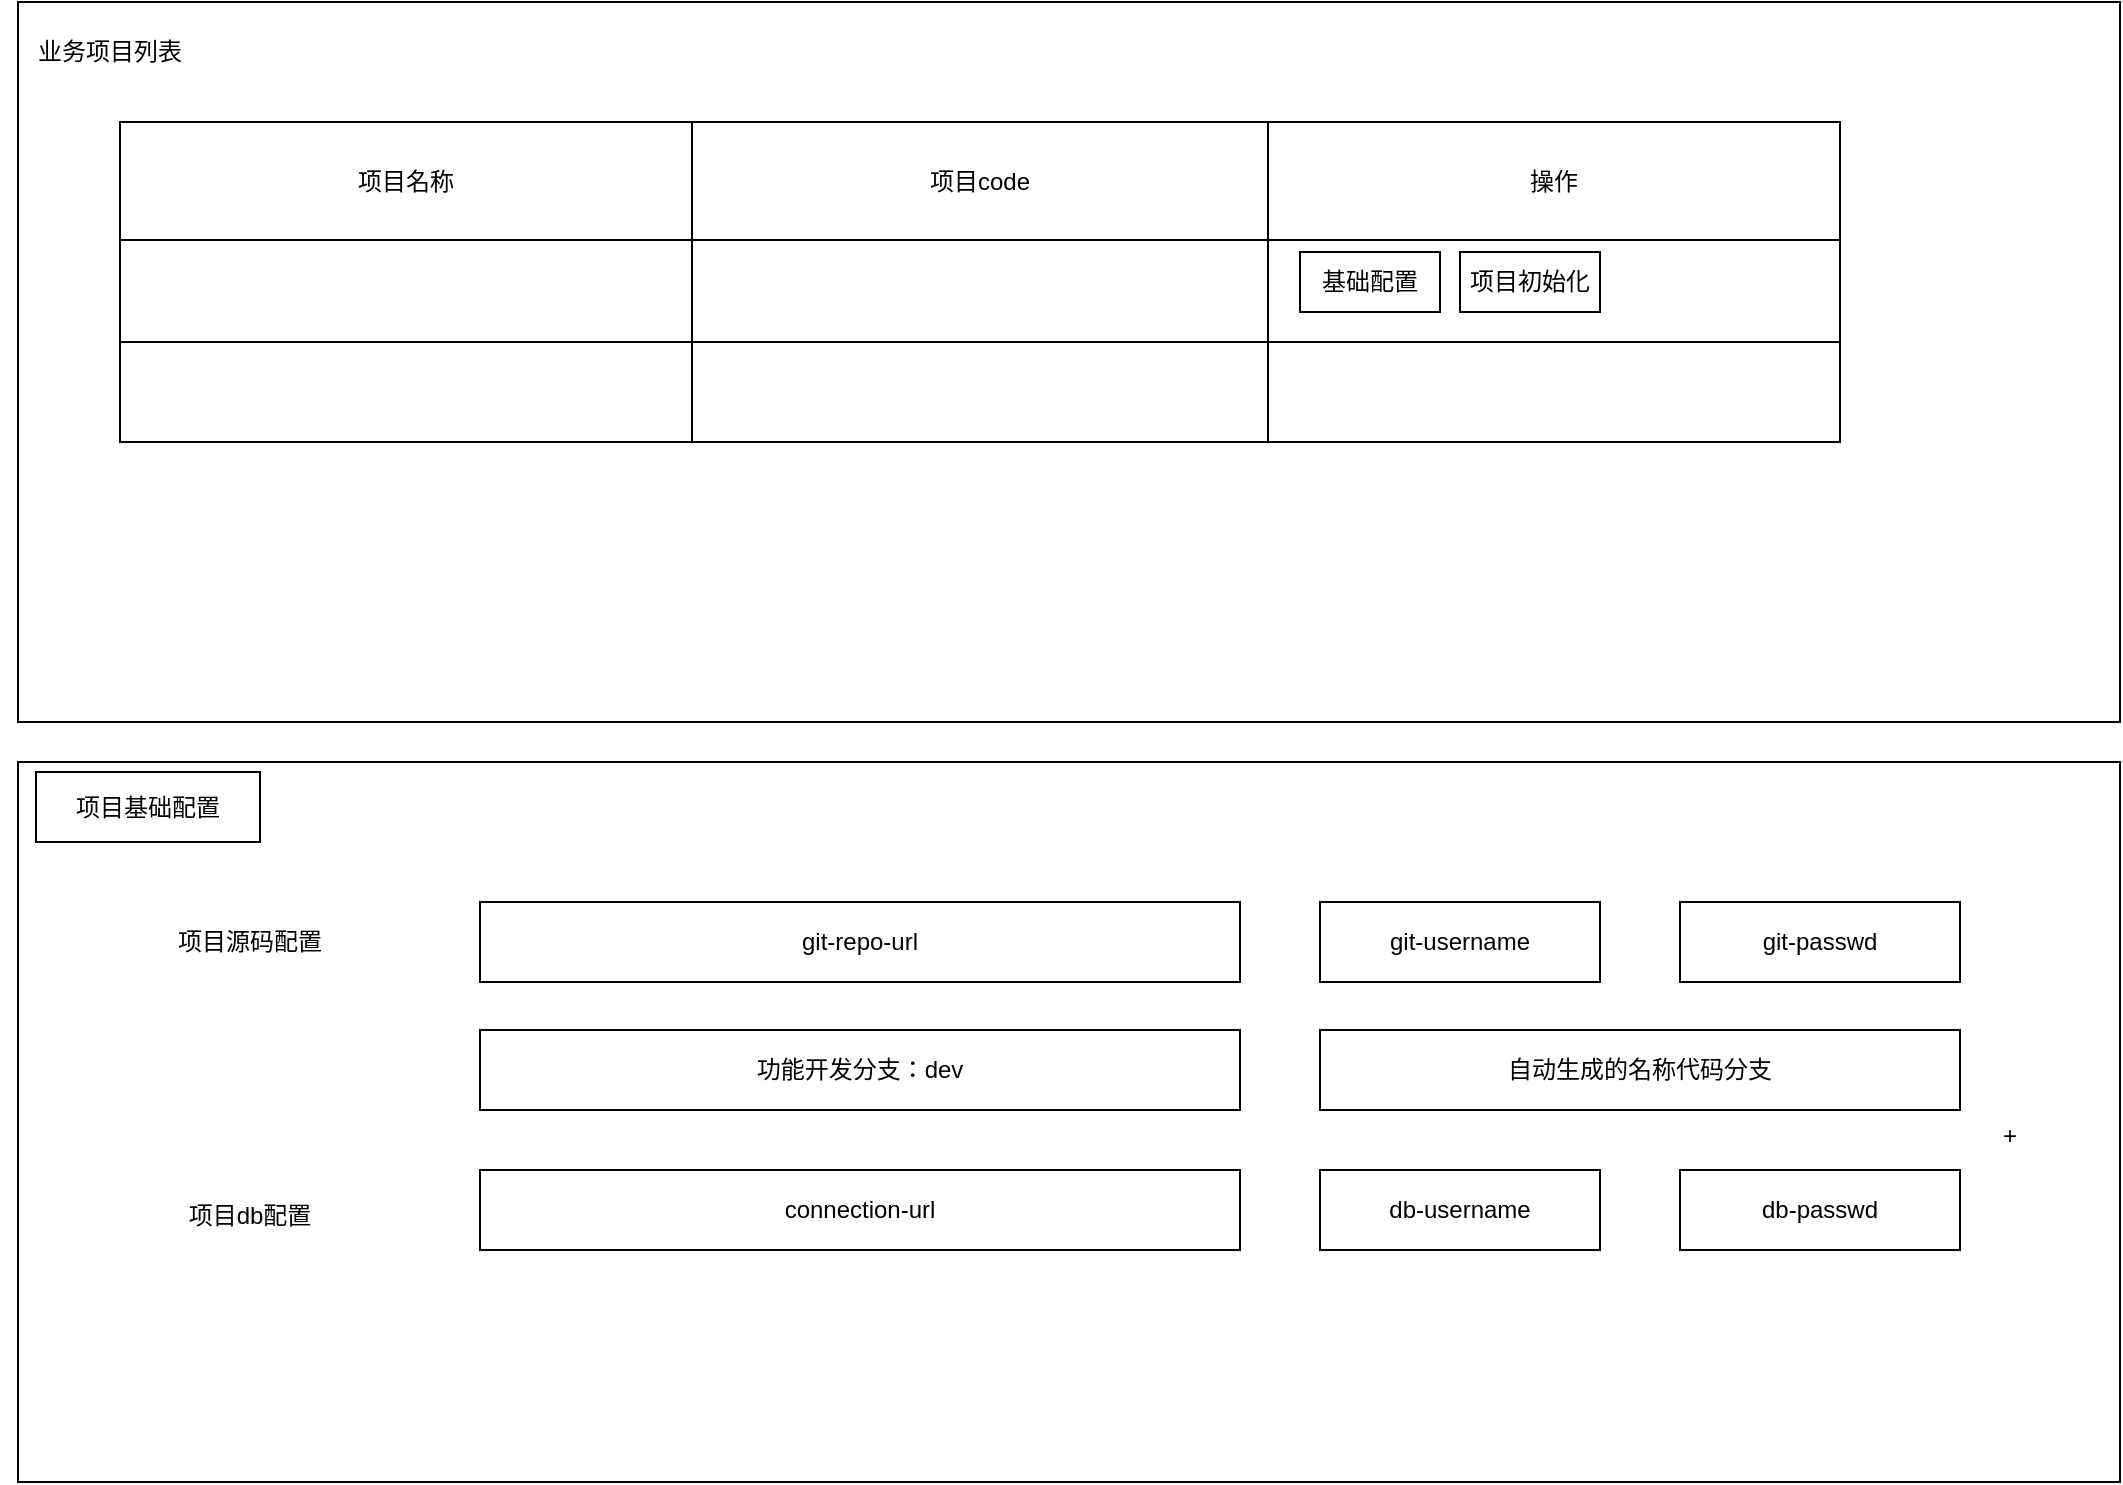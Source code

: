 <mxfile version="14.4.2" type="github">
  <diagram id="CqKgXVSQxGHPNevCZqUV" name="Page-1">
    <mxGraphModel dx="1463" dy="759" grid="1" gridSize="10" guides="1" tooltips="1" connect="1" arrows="1" fold="1" page="1" pageScale="1" pageWidth="827" pageHeight="1169" math="0" shadow="0">
      <root>
        <mxCell id="0" />
        <mxCell id="1" parent="0" />
        <mxCell id="DJcWxmNhIZkxOvcVtfXt-1" value="" style="rounded=0;whiteSpace=wrap;html=1;" vertex="1" parent="1">
          <mxGeometry x="9" y="20" width="1051" height="360" as="geometry" />
        </mxCell>
        <mxCell id="DJcWxmNhIZkxOvcVtfXt-2" value="业务项目列表" style="text;html=1;strokeColor=none;fillColor=none;align=center;verticalAlign=middle;whiteSpace=wrap;rounded=0;perimeterSpacing=1;" vertex="1" parent="1">
          <mxGeometry y="30" width="110" height="30" as="geometry" />
        </mxCell>
        <mxCell id="DJcWxmNhIZkxOvcVtfXt-3" value="" style="shape=table;html=1;whiteSpace=wrap;startSize=0;container=1;collapsible=0;childLayout=tableLayout;" vertex="1" parent="1">
          <mxGeometry x="60" y="80" width="860" height="160" as="geometry" />
        </mxCell>
        <mxCell id="DJcWxmNhIZkxOvcVtfXt-4" value="" style="shape=partialRectangle;html=1;whiteSpace=wrap;collapsible=0;dropTarget=0;pointerEvents=0;fillColor=none;top=0;left=0;bottom=0;right=0;points=[[0,0.5],[1,0.5]];portConstraint=eastwest;" vertex="1" parent="DJcWxmNhIZkxOvcVtfXt-3">
          <mxGeometry width="860" height="59" as="geometry" />
        </mxCell>
        <mxCell id="DJcWxmNhIZkxOvcVtfXt-5" value="项目名称" style="shape=partialRectangle;html=1;whiteSpace=wrap;connectable=0;fillColor=none;top=0;left=0;bottom=0;right=0;overflow=hidden;" vertex="1" parent="DJcWxmNhIZkxOvcVtfXt-4">
          <mxGeometry width="286" height="59" as="geometry" />
        </mxCell>
        <mxCell id="DJcWxmNhIZkxOvcVtfXt-6" value="项目code" style="shape=partialRectangle;html=1;whiteSpace=wrap;connectable=0;fillColor=none;top=0;left=0;bottom=0;right=0;overflow=hidden;" vertex="1" parent="DJcWxmNhIZkxOvcVtfXt-4">
          <mxGeometry x="286" width="288" height="59" as="geometry" />
        </mxCell>
        <mxCell id="DJcWxmNhIZkxOvcVtfXt-7" value="操作" style="shape=partialRectangle;html=1;whiteSpace=wrap;connectable=0;fillColor=none;top=0;left=0;bottom=0;right=0;overflow=hidden;" vertex="1" parent="DJcWxmNhIZkxOvcVtfXt-4">
          <mxGeometry x="574" width="286" height="59" as="geometry" />
        </mxCell>
        <mxCell id="DJcWxmNhIZkxOvcVtfXt-8" value="" style="shape=partialRectangle;html=1;whiteSpace=wrap;collapsible=0;dropTarget=0;pointerEvents=0;fillColor=none;top=0;left=0;bottom=0;right=0;points=[[0,0.5],[1,0.5]];portConstraint=eastwest;" vertex="1" parent="DJcWxmNhIZkxOvcVtfXt-3">
          <mxGeometry y="59" width="860" height="51" as="geometry" />
        </mxCell>
        <mxCell id="DJcWxmNhIZkxOvcVtfXt-9" value="" style="shape=partialRectangle;html=1;whiteSpace=wrap;connectable=0;fillColor=none;top=0;left=0;bottom=0;right=0;overflow=hidden;" vertex="1" parent="DJcWxmNhIZkxOvcVtfXt-8">
          <mxGeometry width="286" height="51" as="geometry" />
        </mxCell>
        <mxCell id="DJcWxmNhIZkxOvcVtfXt-10" value="" style="shape=partialRectangle;html=1;whiteSpace=wrap;connectable=0;fillColor=none;top=0;left=0;bottom=0;right=0;overflow=hidden;" vertex="1" parent="DJcWxmNhIZkxOvcVtfXt-8">
          <mxGeometry x="286" width="288" height="51" as="geometry" />
        </mxCell>
        <mxCell id="DJcWxmNhIZkxOvcVtfXt-11" value="" style="shape=partialRectangle;html=1;whiteSpace=wrap;connectable=0;fillColor=none;top=0;left=0;bottom=0;right=0;overflow=hidden;" vertex="1" parent="DJcWxmNhIZkxOvcVtfXt-8">
          <mxGeometry x="574" width="286" height="51" as="geometry" />
        </mxCell>
        <mxCell id="DJcWxmNhIZkxOvcVtfXt-12" value="" style="shape=partialRectangle;html=1;whiteSpace=wrap;collapsible=0;dropTarget=0;pointerEvents=0;fillColor=none;top=0;left=0;bottom=0;right=0;points=[[0,0.5],[1,0.5]];portConstraint=eastwest;" vertex="1" parent="DJcWxmNhIZkxOvcVtfXt-3">
          <mxGeometry y="110" width="860" height="50" as="geometry" />
        </mxCell>
        <mxCell id="DJcWxmNhIZkxOvcVtfXt-13" value="" style="shape=partialRectangle;html=1;whiteSpace=wrap;connectable=0;fillColor=none;top=0;left=0;bottom=0;right=0;overflow=hidden;" vertex="1" parent="DJcWxmNhIZkxOvcVtfXt-12">
          <mxGeometry width="286" height="50" as="geometry" />
        </mxCell>
        <mxCell id="DJcWxmNhIZkxOvcVtfXt-14" value="" style="shape=partialRectangle;html=1;whiteSpace=wrap;connectable=0;fillColor=none;top=0;left=0;bottom=0;right=0;overflow=hidden;" vertex="1" parent="DJcWxmNhIZkxOvcVtfXt-12">
          <mxGeometry x="286" width="288" height="50" as="geometry" />
        </mxCell>
        <mxCell id="DJcWxmNhIZkxOvcVtfXt-15" value="" style="shape=partialRectangle;html=1;whiteSpace=wrap;connectable=0;fillColor=none;top=0;left=0;bottom=0;right=0;overflow=hidden;" vertex="1" parent="DJcWxmNhIZkxOvcVtfXt-12">
          <mxGeometry x="574" width="286" height="50" as="geometry" />
        </mxCell>
        <mxCell id="DJcWxmNhIZkxOvcVtfXt-19" value="基础配置" style="rounded=0;whiteSpace=wrap;html=1;" vertex="1" parent="1">
          <mxGeometry x="650" y="145" width="70" height="30" as="geometry" />
        </mxCell>
        <mxCell id="DJcWxmNhIZkxOvcVtfXt-20" value="项目初始化" style="rounded=0;whiteSpace=wrap;html=1;" vertex="1" parent="1">
          <mxGeometry x="730" y="145" width="70" height="30" as="geometry" />
        </mxCell>
        <mxCell id="DJcWxmNhIZkxOvcVtfXt-21" value="" style="rounded=0;whiteSpace=wrap;html=1;" vertex="1" parent="1">
          <mxGeometry x="9" y="400" width="1051" height="360" as="geometry" />
        </mxCell>
        <mxCell id="DJcWxmNhIZkxOvcVtfXt-22" value="git-repo-url" style="rounded=0;whiteSpace=wrap;html=1;" vertex="1" parent="1">
          <mxGeometry x="240" y="470" width="380" height="40" as="geometry" />
        </mxCell>
        <mxCell id="DJcWxmNhIZkxOvcVtfXt-23" value="git-username" style="rounded=0;whiteSpace=wrap;html=1;" vertex="1" parent="1">
          <mxGeometry x="660" y="470" width="140" height="40" as="geometry" />
        </mxCell>
        <mxCell id="DJcWxmNhIZkxOvcVtfXt-24" value="git-passwd" style="rounded=0;whiteSpace=wrap;html=1;" vertex="1" parent="1">
          <mxGeometry x="840" y="470" width="140" height="40" as="geometry" />
        </mxCell>
        <mxCell id="DJcWxmNhIZkxOvcVtfXt-25" value="项目源码配置" style="text;html=1;strokeColor=none;fillColor=none;align=center;verticalAlign=middle;whiteSpace=wrap;rounded=0;" vertex="1" parent="1">
          <mxGeometry x="60" y="470" width="130" height="40" as="geometry" />
        </mxCell>
        <mxCell id="DJcWxmNhIZkxOvcVtfXt-26" value="项目db配置" style="text;html=1;strokeColor=none;fillColor=none;align=center;verticalAlign=middle;whiteSpace=wrap;rounded=0;" vertex="1" parent="1">
          <mxGeometry x="60" y="607" width="130" height="40" as="geometry" />
        </mxCell>
        <mxCell id="DJcWxmNhIZkxOvcVtfXt-27" value="项目基础配置" style="rounded=0;whiteSpace=wrap;html=1;" vertex="1" parent="1">
          <mxGeometry x="18" y="405" width="112" height="35" as="geometry" />
        </mxCell>
        <mxCell id="DJcWxmNhIZkxOvcVtfXt-28" value="connection-url" style="rounded=0;whiteSpace=wrap;html=1;" vertex="1" parent="1">
          <mxGeometry x="240" y="604" width="380" height="40" as="geometry" />
        </mxCell>
        <mxCell id="DJcWxmNhIZkxOvcVtfXt-29" value="db-username" style="rounded=0;whiteSpace=wrap;html=1;" vertex="1" parent="1">
          <mxGeometry x="660" y="604" width="140" height="40" as="geometry" />
        </mxCell>
        <mxCell id="DJcWxmNhIZkxOvcVtfXt-30" value="db-passwd" style="rounded=0;whiteSpace=wrap;html=1;" vertex="1" parent="1">
          <mxGeometry x="840" y="604" width="140" height="40" as="geometry" />
        </mxCell>
        <mxCell id="DJcWxmNhIZkxOvcVtfXt-31" value="+" style="text;html=1;strokeColor=none;fillColor=none;align=center;verticalAlign=middle;whiteSpace=wrap;rounded=0;strokeWidth=7;" vertex="1" parent="1">
          <mxGeometry x="990" y="572" width="30" height="30" as="geometry" />
        </mxCell>
        <mxCell id="DJcWxmNhIZkxOvcVtfXt-33" value="自动生成的名称代码分支" style="rounded=0;whiteSpace=wrap;html=1;" vertex="1" parent="1">
          <mxGeometry x="660" y="534" width="320" height="40" as="geometry" />
        </mxCell>
        <mxCell id="DJcWxmNhIZkxOvcVtfXt-34" value="功能开发分支：dev" style="rounded=0;whiteSpace=wrap;html=1;" vertex="1" parent="1">
          <mxGeometry x="240" y="534" width="380" height="40" as="geometry" />
        </mxCell>
      </root>
    </mxGraphModel>
  </diagram>
</mxfile>
